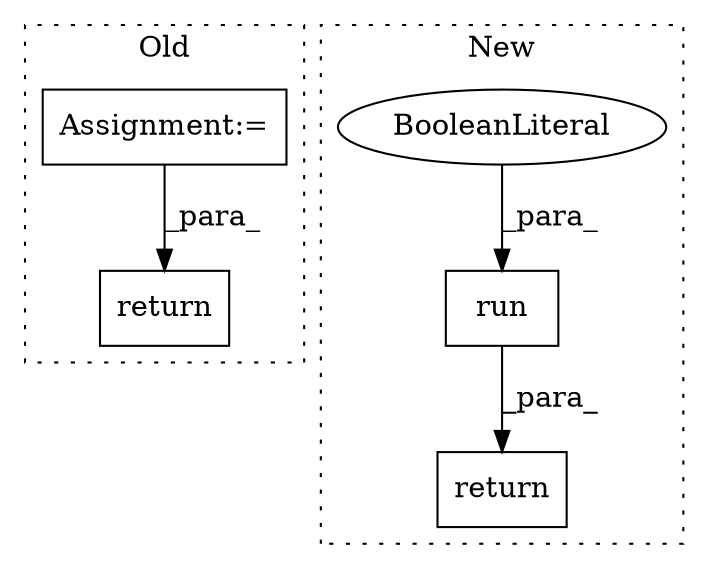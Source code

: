 digraph G {
subgraph cluster0 {
1 [label="return" a="41" s="2171" l="7" shape="box"];
4 [label="Assignment:=" a="7" s="2158" l="7" shape="box"];
label = "Old";
style="dotted";
}
subgraph cluster1 {
2 [label="run" a="32" s="2196,2204" l="4,1" shape="box"];
3 [label="return" a="41" s="2189" l="7" shape="box"];
5 [label="BooleanLiteral" a="9" s="2200" l="4" shape="ellipse"];
label = "New";
style="dotted";
}
2 -> 3 [label="_para_"];
4 -> 1 [label="_para_"];
5 -> 2 [label="_para_"];
}